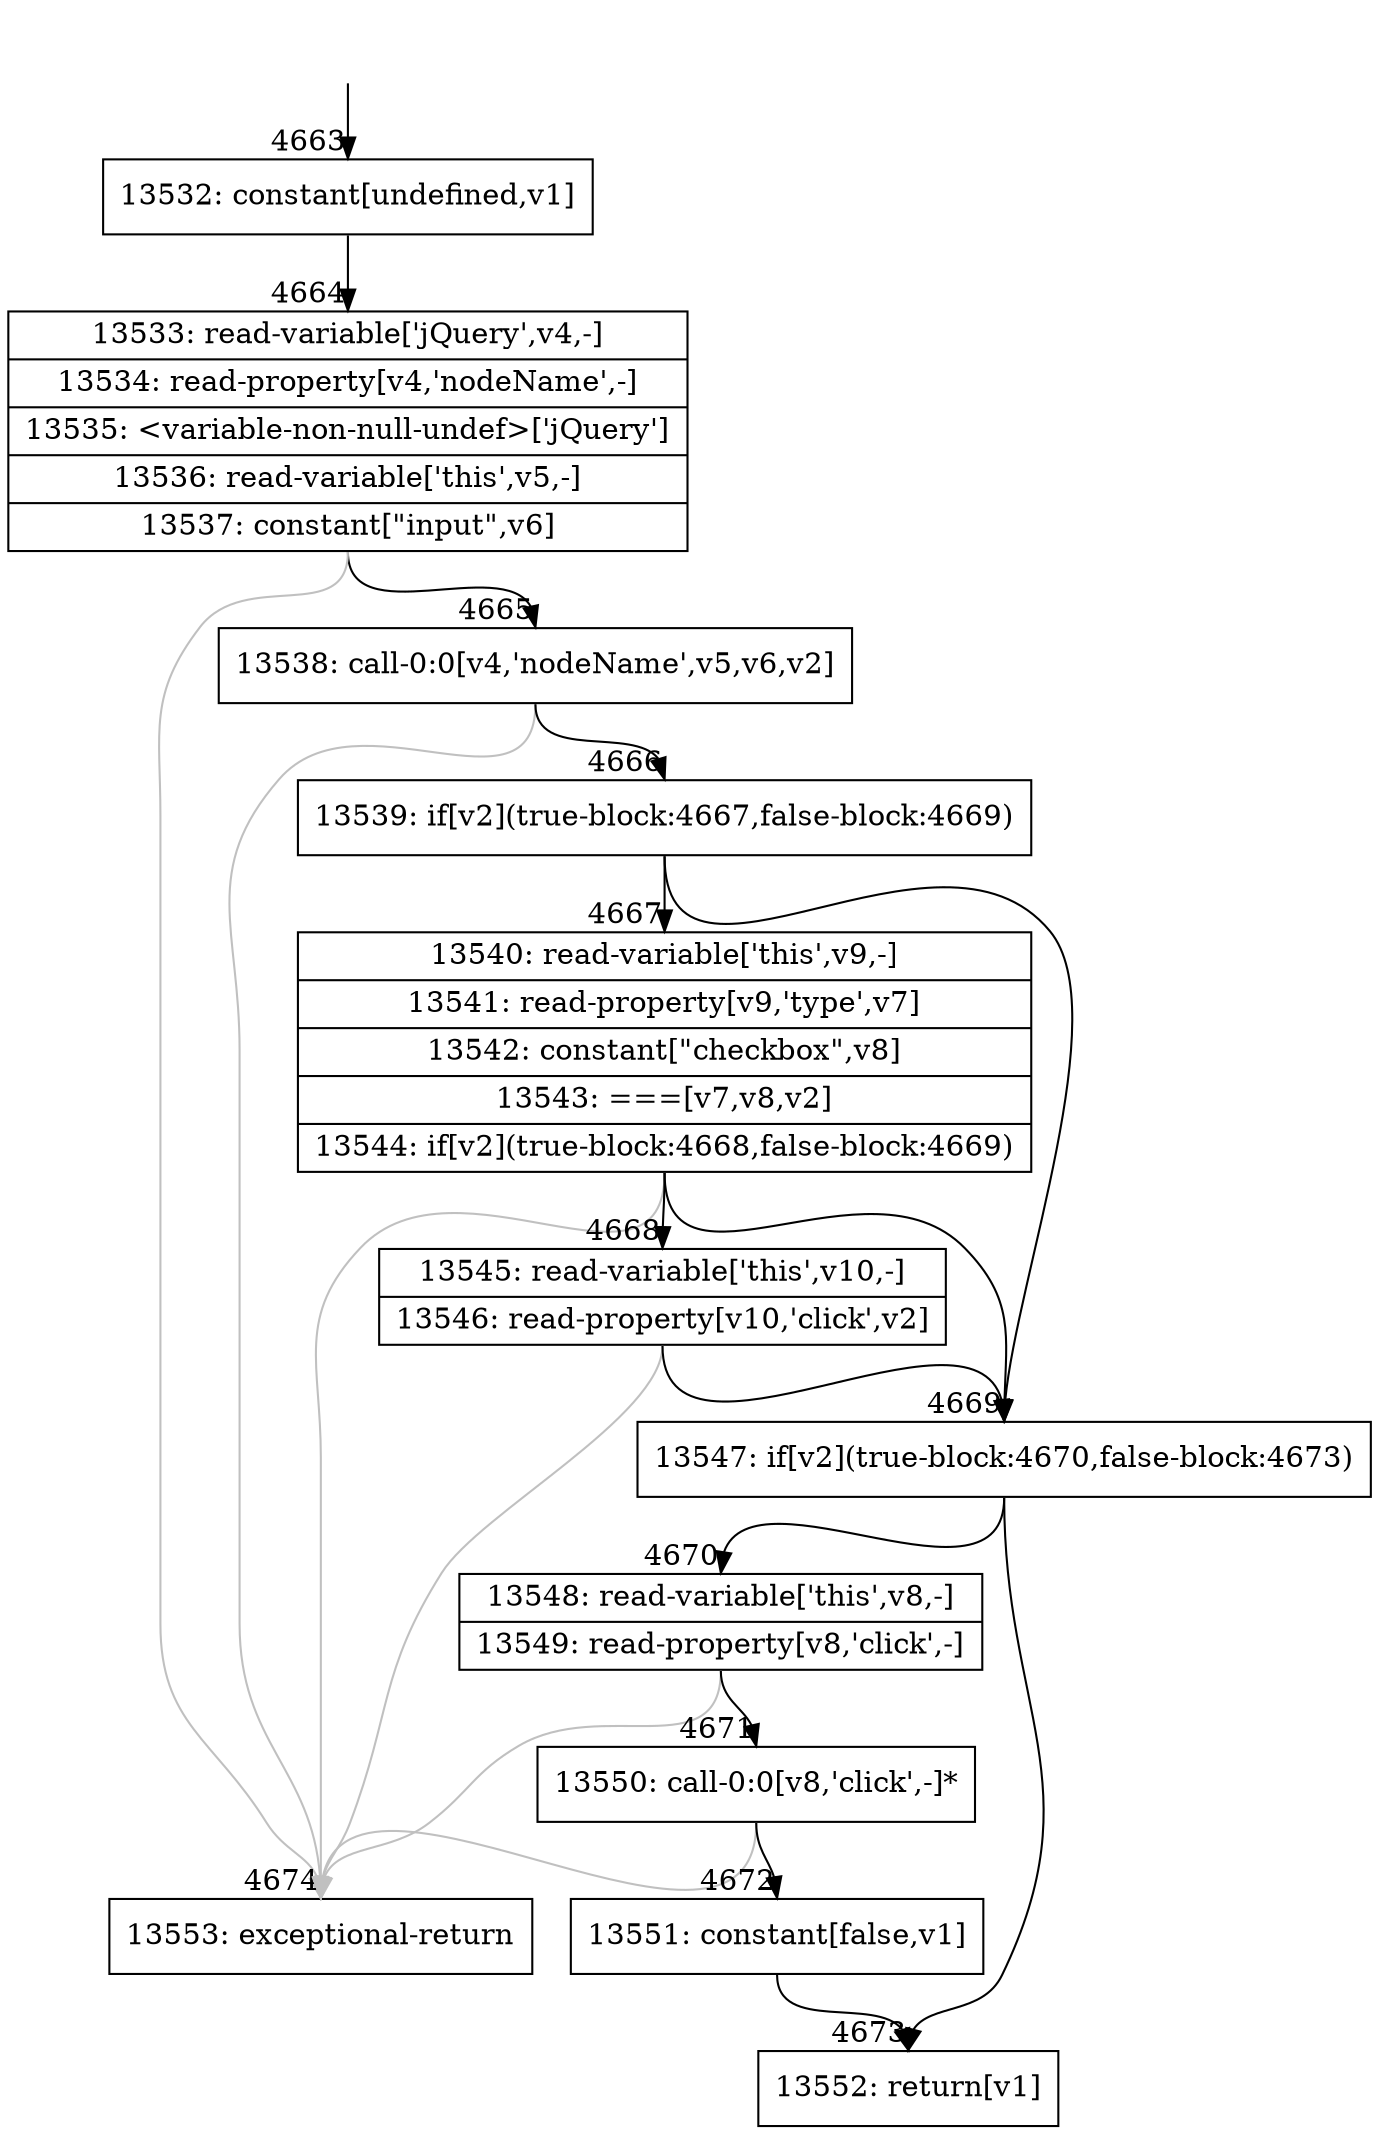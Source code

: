 digraph {
rankdir="TD"
BB_entry287[shape=none,label=""];
BB_entry287 -> BB4663 [tailport=s, headport=n, headlabel="    4663"]
BB4663 [shape=record label="{13532: constant[undefined,v1]}" ] 
BB4663 -> BB4664 [tailport=s, headport=n, headlabel="      4664"]
BB4664 [shape=record label="{13533: read-variable['jQuery',v4,-]|13534: read-property[v4,'nodeName',-]|13535: \<variable-non-null-undef\>['jQuery']|13536: read-variable['this',v5,-]|13537: constant[\"input\",v6]}" ] 
BB4664 -> BB4665 [tailport=s, headport=n, headlabel="      4665"]
BB4664 -> BB4674 [tailport=s, headport=n, color=gray, headlabel="      4674"]
BB4665 [shape=record label="{13538: call-0:0[v4,'nodeName',v5,v6,v2]}" ] 
BB4665 -> BB4666 [tailport=s, headport=n, headlabel="      4666"]
BB4665 -> BB4674 [tailport=s, headport=n, color=gray]
BB4666 [shape=record label="{13539: if[v2](true-block:4667,false-block:4669)}" ] 
BB4666 -> BB4669 [tailport=s, headport=n, headlabel="      4669"]
BB4666 -> BB4667 [tailport=s, headport=n, headlabel="      4667"]
BB4667 [shape=record label="{13540: read-variable['this',v9,-]|13541: read-property[v9,'type',v7]|13542: constant[\"checkbox\",v8]|13543: ===[v7,v8,v2]|13544: if[v2](true-block:4668,false-block:4669)}" ] 
BB4667 -> BB4669 [tailport=s, headport=n]
BB4667 -> BB4668 [tailport=s, headport=n, headlabel="      4668"]
BB4667 -> BB4674 [tailport=s, headport=n, color=gray]
BB4668 [shape=record label="{13545: read-variable['this',v10,-]|13546: read-property[v10,'click',v2]}" ] 
BB4668 -> BB4669 [tailport=s, headport=n]
BB4668 -> BB4674 [tailport=s, headport=n, color=gray]
BB4669 [shape=record label="{13547: if[v2](true-block:4670,false-block:4673)}" ] 
BB4669 -> BB4670 [tailport=s, headport=n, headlabel="      4670"]
BB4669 -> BB4673 [tailport=s, headport=n, headlabel="      4673"]
BB4670 [shape=record label="{13548: read-variable['this',v8,-]|13549: read-property[v8,'click',-]}" ] 
BB4670 -> BB4671 [tailport=s, headport=n, headlabel="      4671"]
BB4670 -> BB4674 [tailport=s, headport=n, color=gray]
BB4671 [shape=record label="{13550: call-0:0[v8,'click',-]*}" ] 
BB4671 -> BB4672 [tailport=s, headport=n, headlabel="      4672"]
BB4671 -> BB4674 [tailport=s, headport=n, color=gray]
BB4672 [shape=record label="{13551: constant[false,v1]}" ] 
BB4672 -> BB4673 [tailport=s, headport=n]
BB4673 [shape=record label="{13552: return[v1]}" ] 
BB4674 [shape=record label="{13553: exceptional-return}" ] 
}
